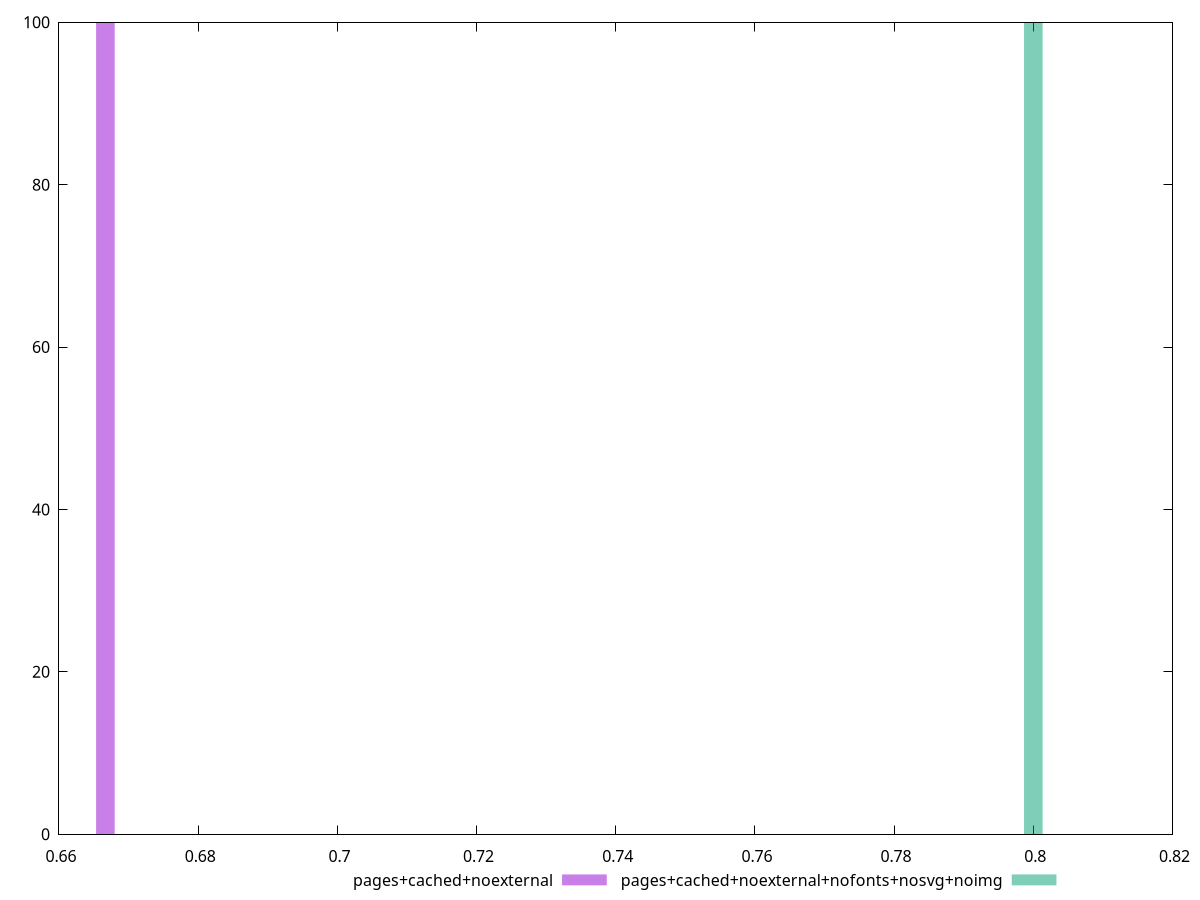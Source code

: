 $_pagesCachedNoexternal <<EOF
0.6666666666666667 100
EOF
$_pagesCachedNoexternalNofontsNosvgNoimg <<EOF
0.8 100
EOF
set key outside below
set terminal pngcairo
set output "report_00004_2020-11-02T20-21-41.718Z/uses-text-compression/uses-text-compression_pages+cached+noexternal_pages+cached+noexternal+nofonts+nosvg+noimg+hist.png"
set boxwidth 0.002666666666666666
set style fill transparent solid 0.5 noborder
set yrange [0:100]
plot $_pagesCachedNoexternal title "pages+cached+noexternal" with boxes ,$_pagesCachedNoexternalNofontsNosvgNoimg title "pages+cached+noexternal+nofonts+nosvg+noimg" with boxes ,